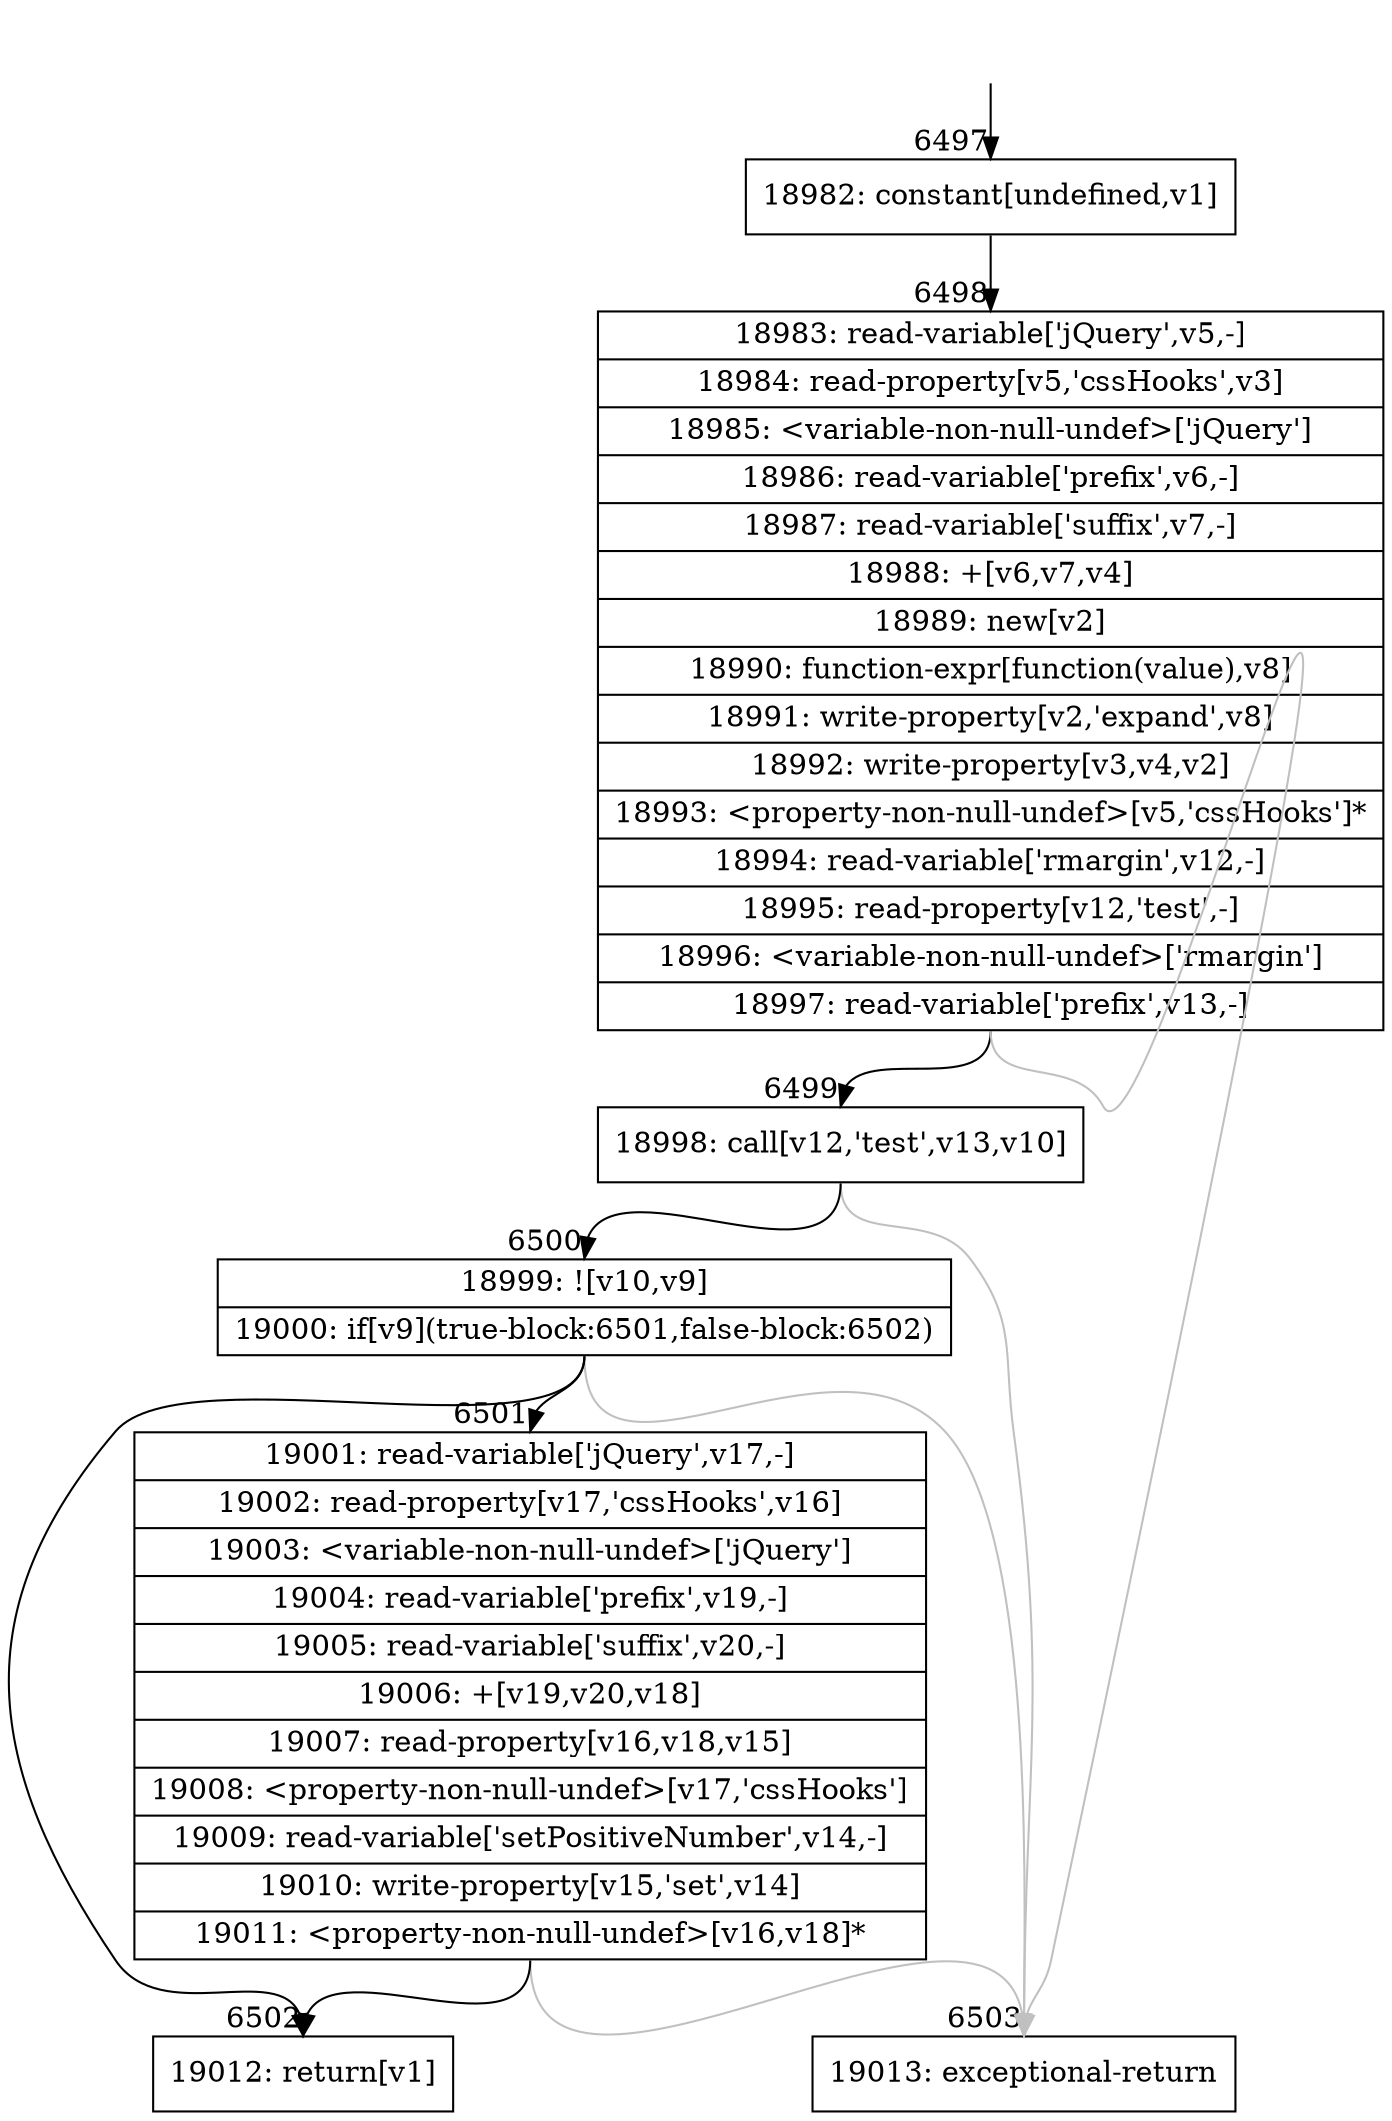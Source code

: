 digraph {
rankdir="TD"
BB_entry421[shape=none,label=""];
BB_entry421 -> BB6497 [tailport=s, headport=n, headlabel="    6497"]
BB6497 [shape=record label="{18982: constant[undefined,v1]}" ] 
BB6497 -> BB6498 [tailport=s, headport=n, headlabel="      6498"]
BB6498 [shape=record label="{18983: read-variable['jQuery',v5,-]|18984: read-property[v5,'cssHooks',v3]|18985: \<variable-non-null-undef\>['jQuery']|18986: read-variable['prefix',v6,-]|18987: read-variable['suffix',v7,-]|18988: +[v6,v7,v4]|18989: new[v2]|18990: function-expr[function(value),v8]|18991: write-property[v2,'expand',v8]|18992: write-property[v3,v4,v2]|18993: \<property-non-null-undef\>[v5,'cssHooks']*|18994: read-variable['rmargin',v12,-]|18995: read-property[v12,'test',-]|18996: \<variable-non-null-undef\>['rmargin']|18997: read-variable['prefix',v13,-]}" ] 
BB6498 -> BB6499 [tailport=s, headport=n, headlabel="      6499"]
BB6498 -> BB6503 [tailport=s, headport=n, color=gray, headlabel="      6503"]
BB6499 [shape=record label="{18998: call[v12,'test',v13,v10]}" ] 
BB6499 -> BB6500 [tailport=s, headport=n, headlabel="      6500"]
BB6499 -> BB6503 [tailport=s, headport=n, color=gray]
BB6500 [shape=record label="{18999: ![v10,v9]|19000: if[v9](true-block:6501,false-block:6502)}" ] 
BB6500 -> BB6501 [tailport=s, headport=n, headlabel="      6501"]
BB6500 -> BB6502 [tailport=s, headport=n, headlabel="      6502"]
BB6500 -> BB6503 [tailport=s, headport=n, color=gray]
BB6501 [shape=record label="{19001: read-variable['jQuery',v17,-]|19002: read-property[v17,'cssHooks',v16]|19003: \<variable-non-null-undef\>['jQuery']|19004: read-variable['prefix',v19,-]|19005: read-variable['suffix',v20,-]|19006: +[v19,v20,v18]|19007: read-property[v16,v18,v15]|19008: \<property-non-null-undef\>[v17,'cssHooks']|19009: read-variable['setPositiveNumber',v14,-]|19010: write-property[v15,'set',v14]|19011: \<property-non-null-undef\>[v16,v18]*}" ] 
BB6501 -> BB6502 [tailport=s, headport=n]
BB6501 -> BB6503 [tailport=s, headport=n, color=gray]
BB6502 [shape=record label="{19012: return[v1]}" ] 
BB6503 [shape=record label="{19013: exceptional-return}" ] 
}

